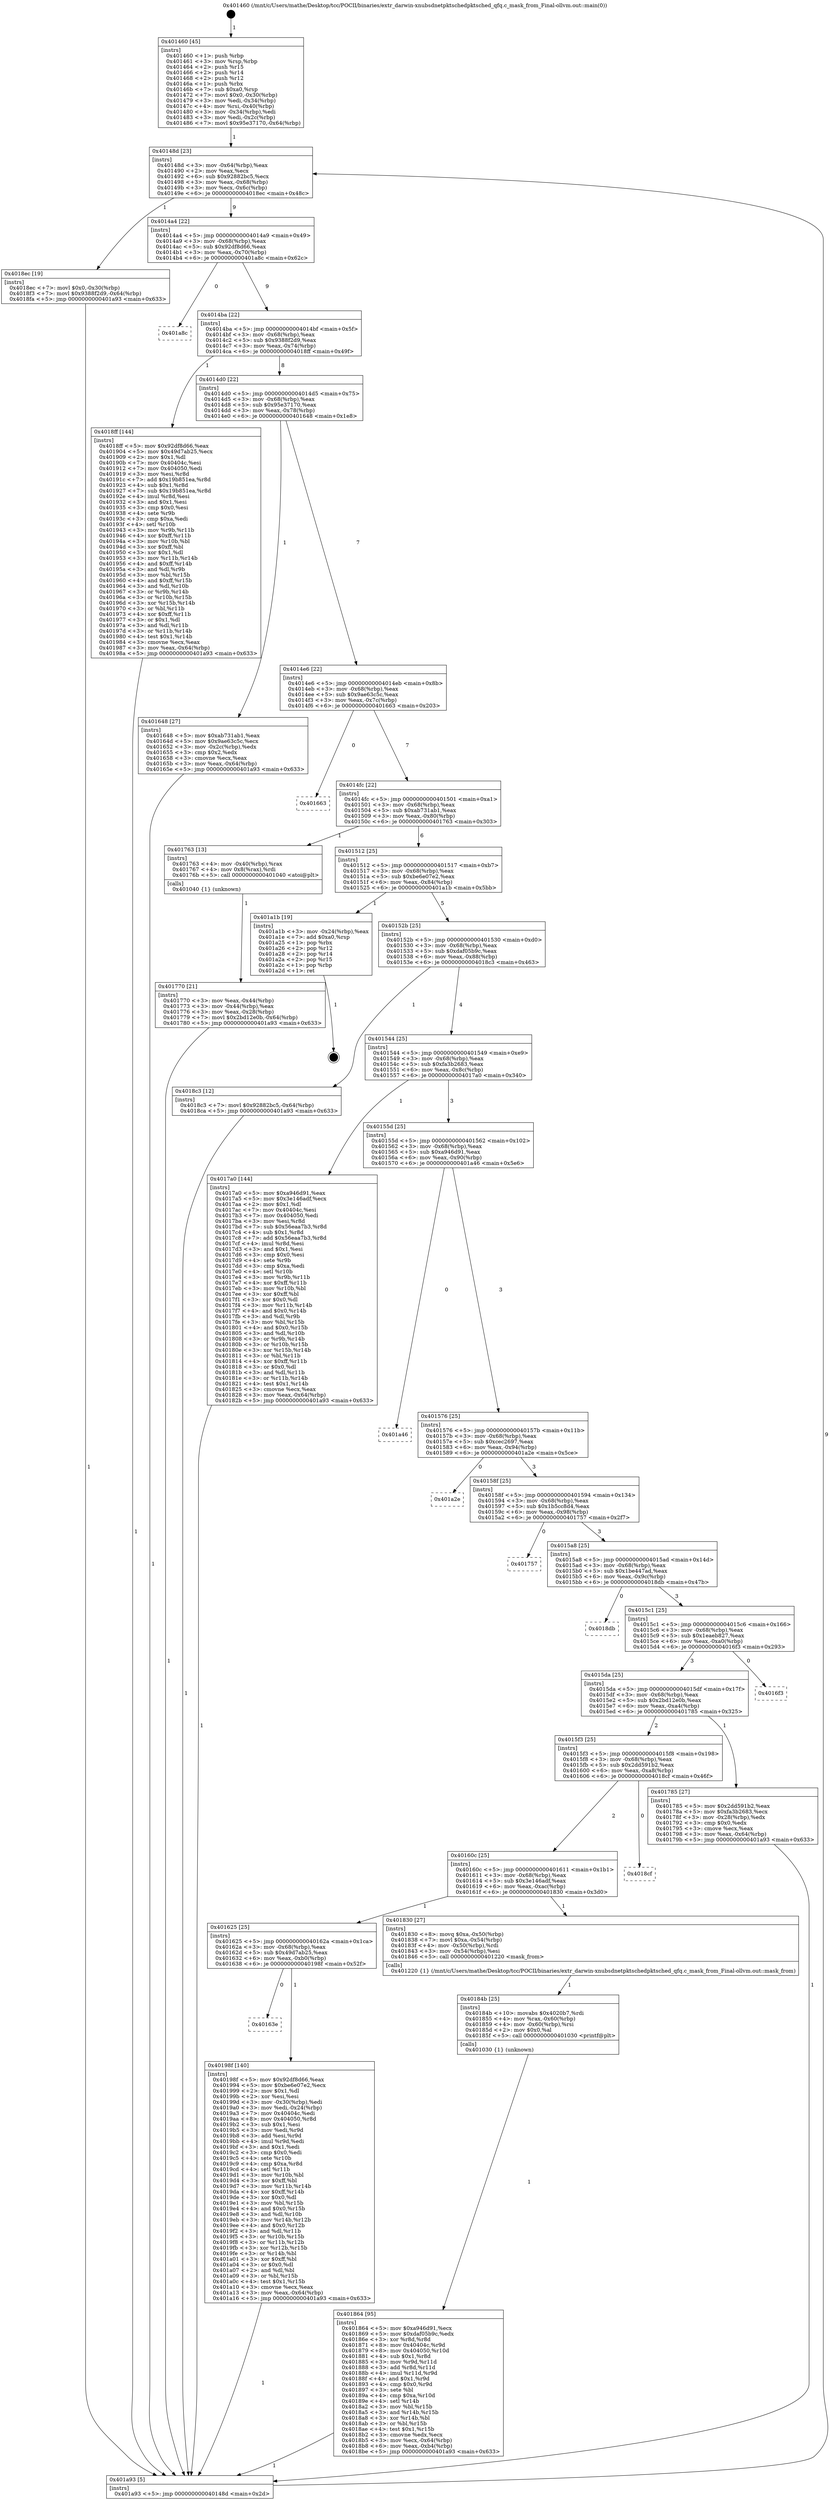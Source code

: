 digraph "0x401460" {
  label = "0x401460 (/mnt/c/Users/mathe/Desktop/tcc/POCII/binaries/extr_darwin-xnubsdnetpktschedpktsched_qfq.c_mask_from_Final-ollvm.out::main(0))"
  labelloc = "t"
  node[shape=record]

  Entry [label="",width=0.3,height=0.3,shape=circle,fillcolor=black,style=filled]
  "0x40148d" [label="{
     0x40148d [23]\l
     | [instrs]\l
     &nbsp;&nbsp;0x40148d \<+3\>: mov -0x64(%rbp),%eax\l
     &nbsp;&nbsp;0x401490 \<+2\>: mov %eax,%ecx\l
     &nbsp;&nbsp;0x401492 \<+6\>: sub $0x92882bc5,%ecx\l
     &nbsp;&nbsp;0x401498 \<+3\>: mov %eax,-0x68(%rbp)\l
     &nbsp;&nbsp;0x40149b \<+3\>: mov %ecx,-0x6c(%rbp)\l
     &nbsp;&nbsp;0x40149e \<+6\>: je 00000000004018ec \<main+0x48c\>\l
  }"]
  "0x4018ec" [label="{
     0x4018ec [19]\l
     | [instrs]\l
     &nbsp;&nbsp;0x4018ec \<+7\>: movl $0x0,-0x30(%rbp)\l
     &nbsp;&nbsp;0x4018f3 \<+7\>: movl $0x9388f2d9,-0x64(%rbp)\l
     &nbsp;&nbsp;0x4018fa \<+5\>: jmp 0000000000401a93 \<main+0x633\>\l
  }"]
  "0x4014a4" [label="{
     0x4014a4 [22]\l
     | [instrs]\l
     &nbsp;&nbsp;0x4014a4 \<+5\>: jmp 00000000004014a9 \<main+0x49\>\l
     &nbsp;&nbsp;0x4014a9 \<+3\>: mov -0x68(%rbp),%eax\l
     &nbsp;&nbsp;0x4014ac \<+5\>: sub $0x92df8d66,%eax\l
     &nbsp;&nbsp;0x4014b1 \<+3\>: mov %eax,-0x70(%rbp)\l
     &nbsp;&nbsp;0x4014b4 \<+6\>: je 0000000000401a8c \<main+0x62c\>\l
  }"]
  Exit [label="",width=0.3,height=0.3,shape=circle,fillcolor=black,style=filled,peripheries=2]
  "0x401a8c" [label="{
     0x401a8c\l
  }", style=dashed]
  "0x4014ba" [label="{
     0x4014ba [22]\l
     | [instrs]\l
     &nbsp;&nbsp;0x4014ba \<+5\>: jmp 00000000004014bf \<main+0x5f\>\l
     &nbsp;&nbsp;0x4014bf \<+3\>: mov -0x68(%rbp),%eax\l
     &nbsp;&nbsp;0x4014c2 \<+5\>: sub $0x9388f2d9,%eax\l
     &nbsp;&nbsp;0x4014c7 \<+3\>: mov %eax,-0x74(%rbp)\l
     &nbsp;&nbsp;0x4014ca \<+6\>: je 00000000004018ff \<main+0x49f\>\l
  }"]
  "0x40163e" [label="{
     0x40163e\l
  }", style=dashed]
  "0x4018ff" [label="{
     0x4018ff [144]\l
     | [instrs]\l
     &nbsp;&nbsp;0x4018ff \<+5\>: mov $0x92df8d66,%eax\l
     &nbsp;&nbsp;0x401904 \<+5\>: mov $0x49d7ab25,%ecx\l
     &nbsp;&nbsp;0x401909 \<+2\>: mov $0x1,%dl\l
     &nbsp;&nbsp;0x40190b \<+7\>: mov 0x40404c,%esi\l
     &nbsp;&nbsp;0x401912 \<+7\>: mov 0x404050,%edi\l
     &nbsp;&nbsp;0x401919 \<+3\>: mov %esi,%r8d\l
     &nbsp;&nbsp;0x40191c \<+7\>: add $0x19b851ea,%r8d\l
     &nbsp;&nbsp;0x401923 \<+4\>: sub $0x1,%r8d\l
     &nbsp;&nbsp;0x401927 \<+7\>: sub $0x19b851ea,%r8d\l
     &nbsp;&nbsp;0x40192e \<+4\>: imul %r8d,%esi\l
     &nbsp;&nbsp;0x401932 \<+3\>: and $0x1,%esi\l
     &nbsp;&nbsp;0x401935 \<+3\>: cmp $0x0,%esi\l
     &nbsp;&nbsp;0x401938 \<+4\>: sete %r9b\l
     &nbsp;&nbsp;0x40193c \<+3\>: cmp $0xa,%edi\l
     &nbsp;&nbsp;0x40193f \<+4\>: setl %r10b\l
     &nbsp;&nbsp;0x401943 \<+3\>: mov %r9b,%r11b\l
     &nbsp;&nbsp;0x401946 \<+4\>: xor $0xff,%r11b\l
     &nbsp;&nbsp;0x40194a \<+3\>: mov %r10b,%bl\l
     &nbsp;&nbsp;0x40194d \<+3\>: xor $0xff,%bl\l
     &nbsp;&nbsp;0x401950 \<+3\>: xor $0x1,%dl\l
     &nbsp;&nbsp;0x401953 \<+3\>: mov %r11b,%r14b\l
     &nbsp;&nbsp;0x401956 \<+4\>: and $0xff,%r14b\l
     &nbsp;&nbsp;0x40195a \<+3\>: and %dl,%r9b\l
     &nbsp;&nbsp;0x40195d \<+3\>: mov %bl,%r15b\l
     &nbsp;&nbsp;0x401960 \<+4\>: and $0xff,%r15b\l
     &nbsp;&nbsp;0x401964 \<+3\>: and %dl,%r10b\l
     &nbsp;&nbsp;0x401967 \<+3\>: or %r9b,%r14b\l
     &nbsp;&nbsp;0x40196a \<+3\>: or %r10b,%r15b\l
     &nbsp;&nbsp;0x40196d \<+3\>: xor %r15b,%r14b\l
     &nbsp;&nbsp;0x401970 \<+3\>: or %bl,%r11b\l
     &nbsp;&nbsp;0x401973 \<+4\>: xor $0xff,%r11b\l
     &nbsp;&nbsp;0x401977 \<+3\>: or $0x1,%dl\l
     &nbsp;&nbsp;0x40197a \<+3\>: and %dl,%r11b\l
     &nbsp;&nbsp;0x40197d \<+3\>: or %r11b,%r14b\l
     &nbsp;&nbsp;0x401980 \<+4\>: test $0x1,%r14b\l
     &nbsp;&nbsp;0x401984 \<+3\>: cmovne %ecx,%eax\l
     &nbsp;&nbsp;0x401987 \<+3\>: mov %eax,-0x64(%rbp)\l
     &nbsp;&nbsp;0x40198a \<+5\>: jmp 0000000000401a93 \<main+0x633\>\l
  }"]
  "0x4014d0" [label="{
     0x4014d0 [22]\l
     | [instrs]\l
     &nbsp;&nbsp;0x4014d0 \<+5\>: jmp 00000000004014d5 \<main+0x75\>\l
     &nbsp;&nbsp;0x4014d5 \<+3\>: mov -0x68(%rbp),%eax\l
     &nbsp;&nbsp;0x4014d8 \<+5\>: sub $0x95e37170,%eax\l
     &nbsp;&nbsp;0x4014dd \<+3\>: mov %eax,-0x78(%rbp)\l
     &nbsp;&nbsp;0x4014e0 \<+6\>: je 0000000000401648 \<main+0x1e8\>\l
  }"]
  "0x40198f" [label="{
     0x40198f [140]\l
     | [instrs]\l
     &nbsp;&nbsp;0x40198f \<+5\>: mov $0x92df8d66,%eax\l
     &nbsp;&nbsp;0x401994 \<+5\>: mov $0xbe6e07e2,%ecx\l
     &nbsp;&nbsp;0x401999 \<+2\>: mov $0x1,%dl\l
     &nbsp;&nbsp;0x40199b \<+2\>: xor %esi,%esi\l
     &nbsp;&nbsp;0x40199d \<+3\>: mov -0x30(%rbp),%edi\l
     &nbsp;&nbsp;0x4019a0 \<+3\>: mov %edi,-0x24(%rbp)\l
     &nbsp;&nbsp;0x4019a3 \<+7\>: mov 0x40404c,%edi\l
     &nbsp;&nbsp;0x4019aa \<+8\>: mov 0x404050,%r8d\l
     &nbsp;&nbsp;0x4019b2 \<+3\>: sub $0x1,%esi\l
     &nbsp;&nbsp;0x4019b5 \<+3\>: mov %edi,%r9d\l
     &nbsp;&nbsp;0x4019b8 \<+3\>: add %esi,%r9d\l
     &nbsp;&nbsp;0x4019bb \<+4\>: imul %r9d,%edi\l
     &nbsp;&nbsp;0x4019bf \<+3\>: and $0x1,%edi\l
     &nbsp;&nbsp;0x4019c2 \<+3\>: cmp $0x0,%edi\l
     &nbsp;&nbsp;0x4019c5 \<+4\>: sete %r10b\l
     &nbsp;&nbsp;0x4019c9 \<+4\>: cmp $0xa,%r8d\l
     &nbsp;&nbsp;0x4019cd \<+4\>: setl %r11b\l
     &nbsp;&nbsp;0x4019d1 \<+3\>: mov %r10b,%bl\l
     &nbsp;&nbsp;0x4019d4 \<+3\>: xor $0xff,%bl\l
     &nbsp;&nbsp;0x4019d7 \<+3\>: mov %r11b,%r14b\l
     &nbsp;&nbsp;0x4019da \<+4\>: xor $0xff,%r14b\l
     &nbsp;&nbsp;0x4019de \<+3\>: xor $0x0,%dl\l
     &nbsp;&nbsp;0x4019e1 \<+3\>: mov %bl,%r15b\l
     &nbsp;&nbsp;0x4019e4 \<+4\>: and $0x0,%r15b\l
     &nbsp;&nbsp;0x4019e8 \<+3\>: and %dl,%r10b\l
     &nbsp;&nbsp;0x4019eb \<+3\>: mov %r14b,%r12b\l
     &nbsp;&nbsp;0x4019ee \<+4\>: and $0x0,%r12b\l
     &nbsp;&nbsp;0x4019f2 \<+3\>: and %dl,%r11b\l
     &nbsp;&nbsp;0x4019f5 \<+3\>: or %r10b,%r15b\l
     &nbsp;&nbsp;0x4019f8 \<+3\>: or %r11b,%r12b\l
     &nbsp;&nbsp;0x4019fb \<+3\>: xor %r12b,%r15b\l
     &nbsp;&nbsp;0x4019fe \<+3\>: or %r14b,%bl\l
     &nbsp;&nbsp;0x401a01 \<+3\>: xor $0xff,%bl\l
     &nbsp;&nbsp;0x401a04 \<+3\>: or $0x0,%dl\l
     &nbsp;&nbsp;0x401a07 \<+2\>: and %dl,%bl\l
     &nbsp;&nbsp;0x401a09 \<+3\>: or %bl,%r15b\l
     &nbsp;&nbsp;0x401a0c \<+4\>: test $0x1,%r15b\l
     &nbsp;&nbsp;0x401a10 \<+3\>: cmovne %ecx,%eax\l
     &nbsp;&nbsp;0x401a13 \<+3\>: mov %eax,-0x64(%rbp)\l
     &nbsp;&nbsp;0x401a16 \<+5\>: jmp 0000000000401a93 \<main+0x633\>\l
  }"]
  "0x401648" [label="{
     0x401648 [27]\l
     | [instrs]\l
     &nbsp;&nbsp;0x401648 \<+5\>: mov $0xab731ab1,%eax\l
     &nbsp;&nbsp;0x40164d \<+5\>: mov $0x9ae63c5c,%ecx\l
     &nbsp;&nbsp;0x401652 \<+3\>: mov -0x2c(%rbp),%edx\l
     &nbsp;&nbsp;0x401655 \<+3\>: cmp $0x2,%edx\l
     &nbsp;&nbsp;0x401658 \<+3\>: cmovne %ecx,%eax\l
     &nbsp;&nbsp;0x40165b \<+3\>: mov %eax,-0x64(%rbp)\l
     &nbsp;&nbsp;0x40165e \<+5\>: jmp 0000000000401a93 \<main+0x633\>\l
  }"]
  "0x4014e6" [label="{
     0x4014e6 [22]\l
     | [instrs]\l
     &nbsp;&nbsp;0x4014e6 \<+5\>: jmp 00000000004014eb \<main+0x8b\>\l
     &nbsp;&nbsp;0x4014eb \<+3\>: mov -0x68(%rbp),%eax\l
     &nbsp;&nbsp;0x4014ee \<+5\>: sub $0x9ae63c5c,%eax\l
     &nbsp;&nbsp;0x4014f3 \<+3\>: mov %eax,-0x7c(%rbp)\l
     &nbsp;&nbsp;0x4014f6 \<+6\>: je 0000000000401663 \<main+0x203\>\l
  }"]
  "0x401a93" [label="{
     0x401a93 [5]\l
     | [instrs]\l
     &nbsp;&nbsp;0x401a93 \<+5\>: jmp 000000000040148d \<main+0x2d\>\l
  }"]
  "0x401460" [label="{
     0x401460 [45]\l
     | [instrs]\l
     &nbsp;&nbsp;0x401460 \<+1\>: push %rbp\l
     &nbsp;&nbsp;0x401461 \<+3\>: mov %rsp,%rbp\l
     &nbsp;&nbsp;0x401464 \<+2\>: push %r15\l
     &nbsp;&nbsp;0x401466 \<+2\>: push %r14\l
     &nbsp;&nbsp;0x401468 \<+2\>: push %r12\l
     &nbsp;&nbsp;0x40146a \<+1\>: push %rbx\l
     &nbsp;&nbsp;0x40146b \<+7\>: sub $0xa0,%rsp\l
     &nbsp;&nbsp;0x401472 \<+7\>: movl $0x0,-0x30(%rbp)\l
     &nbsp;&nbsp;0x401479 \<+3\>: mov %edi,-0x34(%rbp)\l
     &nbsp;&nbsp;0x40147c \<+4\>: mov %rsi,-0x40(%rbp)\l
     &nbsp;&nbsp;0x401480 \<+3\>: mov -0x34(%rbp),%edi\l
     &nbsp;&nbsp;0x401483 \<+3\>: mov %edi,-0x2c(%rbp)\l
     &nbsp;&nbsp;0x401486 \<+7\>: movl $0x95e37170,-0x64(%rbp)\l
  }"]
  "0x401864" [label="{
     0x401864 [95]\l
     | [instrs]\l
     &nbsp;&nbsp;0x401864 \<+5\>: mov $0xa946d91,%ecx\l
     &nbsp;&nbsp;0x401869 \<+5\>: mov $0xdaf05b9c,%edx\l
     &nbsp;&nbsp;0x40186e \<+3\>: xor %r8d,%r8d\l
     &nbsp;&nbsp;0x401871 \<+8\>: mov 0x40404c,%r9d\l
     &nbsp;&nbsp;0x401879 \<+8\>: mov 0x404050,%r10d\l
     &nbsp;&nbsp;0x401881 \<+4\>: sub $0x1,%r8d\l
     &nbsp;&nbsp;0x401885 \<+3\>: mov %r9d,%r11d\l
     &nbsp;&nbsp;0x401888 \<+3\>: add %r8d,%r11d\l
     &nbsp;&nbsp;0x40188b \<+4\>: imul %r11d,%r9d\l
     &nbsp;&nbsp;0x40188f \<+4\>: and $0x1,%r9d\l
     &nbsp;&nbsp;0x401893 \<+4\>: cmp $0x0,%r9d\l
     &nbsp;&nbsp;0x401897 \<+3\>: sete %bl\l
     &nbsp;&nbsp;0x40189a \<+4\>: cmp $0xa,%r10d\l
     &nbsp;&nbsp;0x40189e \<+4\>: setl %r14b\l
     &nbsp;&nbsp;0x4018a2 \<+3\>: mov %bl,%r15b\l
     &nbsp;&nbsp;0x4018a5 \<+3\>: and %r14b,%r15b\l
     &nbsp;&nbsp;0x4018a8 \<+3\>: xor %r14b,%bl\l
     &nbsp;&nbsp;0x4018ab \<+3\>: or %bl,%r15b\l
     &nbsp;&nbsp;0x4018ae \<+4\>: test $0x1,%r15b\l
     &nbsp;&nbsp;0x4018b2 \<+3\>: cmovne %edx,%ecx\l
     &nbsp;&nbsp;0x4018b5 \<+3\>: mov %ecx,-0x64(%rbp)\l
     &nbsp;&nbsp;0x4018b8 \<+6\>: mov %eax,-0xb4(%rbp)\l
     &nbsp;&nbsp;0x4018be \<+5\>: jmp 0000000000401a93 \<main+0x633\>\l
  }"]
  "0x401663" [label="{
     0x401663\l
  }", style=dashed]
  "0x4014fc" [label="{
     0x4014fc [22]\l
     | [instrs]\l
     &nbsp;&nbsp;0x4014fc \<+5\>: jmp 0000000000401501 \<main+0xa1\>\l
     &nbsp;&nbsp;0x401501 \<+3\>: mov -0x68(%rbp),%eax\l
     &nbsp;&nbsp;0x401504 \<+5\>: sub $0xab731ab1,%eax\l
     &nbsp;&nbsp;0x401509 \<+3\>: mov %eax,-0x80(%rbp)\l
     &nbsp;&nbsp;0x40150c \<+6\>: je 0000000000401763 \<main+0x303\>\l
  }"]
  "0x40184b" [label="{
     0x40184b [25]\l
     | [instrs]\l
     &nbsp;&nbsp;0x40184b \<+10\>: movabs $0x4020b7,%rdi\l
     &nbsp;&nbsp;0x401855 \<+4\>: mov %rax,-0x60(%rbp)\l
     &nbsp;&nbsp;0x401859 \<+4\>: mov -0x60(%rbp),%rsi\l
     &nbsp;&nbsp;0x40185d \<+2\>: mov $0x0,%al\l
     &nbsp;&nbsp;0x40185f \<+5\>: call 0000000000401030 \<printf@plt\>\l
     | [calls]\l
     &nbsp;&nbsp;0x401030 \{1\} (unknown)\l
  }"]
  "0x401763" [label="{
     0x401763 [13]\l
     | [instrs]\l
     &nbsp;&nbsp;0x401763 \<+4\>: mov -0x40(%rbp),%rax\l
     &nbsp;&nbsp;0x401767 \<+4\>: mov 0x8(%rax),%rdi\l
     &nbsp;&nbsp;0x40176b \<+5\>: call 0000000000401040 \<atoi@plt\>\l
     | [calls]\l
     &nbsp;&nbsp;0x401040 \{1\} (unknown)\l
  }"]
  "0x401512" [label="{
     0x401512 [25]\l
     | [instrs]\l
     &nbsp;&nbsp;0x401512 \<+5\>: jmp 0000000000401517 \<main+0xb7\>\l
     &nbsp;&nbsp;0x401517 \<+3\>: mov -0x68(%rbp),%eax\l
     &nbsp;&nbsp;0x40151a \<+5\>: sub $0xbe6e07e2,%eax\l
     &nbsp;&nbsp;0x40151f \<+6\>: mov %eax,-0x84(%rbp)\l
     &nbsp;&nbsp;0x401525 \<+6\>: je 0000000000401a1b \<main+0x5bb\>\l
  }"]
  "0x401770" [label="{
     0x401770 [21]\l
     | [instrs]\l
     &nbsp;&nbsp;0x401770 \<+3\>: mov %eax,-0x44(%rbp)\l
     &nbsp;&nbsp;0x401773 \<+3\>: mov -0x44(%rbp),%eax\l
     &nbsp;&nbsp;0x401776 \<+3\>: mov %eax,-0x28(%rbp)\l
     &nbsp;&nbsp;0x401779 \<+7\>: movl $0x2bd12e0b,-0x64(%rbp)\l
     &nbsp;&nbsp;0x401780 \<+5\>: jmp 0000000000401a93 \<main+0x633\>\l
  }"]
  "0x401625" [label="{
     0x401625 [25]\l
     | [instrs]\l
     &nbsp;&nbsp;0x401625 \<+5\>: jmp 000000000040162a \<main+0x1ca\>\l
     &nbsp;&nbsp;0x40162a \<+3\>: mov -0x68(%rbp),%eax\l
     &nbsp;&nbsp;0x40162d \<+5\>: sub $0x49d7ab25,%eax\l
     &nbsp;&nbsp;0x401632 \<+6\>: mov %eax,-0xb0(%rbp)\l
     &nbsp;&nbsp;0x401638 \<+6\>: je 000000000040198f \<main+0x52f\>\l
  }"]
  "0x401a1b" [label="{
     0x401a1b [19]\l
     | [instrs]\l
     &nbsp;&nbsp;0x401a1b \<+3\>: mov -0x24(%rbp),%eax\l
     &nbsp;&nbsp;0x401a1e \<+7\>: add $0xa0,%rsp\l
     &nbsp;&nbsp;0x401a25 \<+1\>: pop %rbx\l
     &nbsp;&nbsp;0x401a26 \<+2\>: pop %r12\l
     &nbsp;&nbsp;0x401a28 \<+2\>: pop %r14\l
     &nbsp;&nbsp;0x401a2a \<+2\>: pop %r15\l
     &nbsp;&nbsp;0x401a2c \<+1\>: pop %rbp\l
     &nbsp;&nbsp;0x401a2d \<+1\>: ret\l
  }"]
  "0x40152b" [label="{
     0x40152b [25]\l
     | [instrs]\l
     &nbsp;&nbsp;0x40152b \<+5\>: jmp 0000000000401530 \<main+0xd0\>\l
     &nbsp;&nbsp;0x401530 \<+3\>: mov -0x68(%rbp),%eax\l
     &nbsp;&nbsp;0x401533 \<+5\>: sub $0xdaf05b9c,%eax\l
     &nbsp;&nbsp;0x401538 \<+6\>: mov %eax,-0x88(%rbp)\l
     &nbsp;&nbsp;0x40153e \<+6\>: je 00000000004018c3 \<main+0x463\>\l
  }"]
  "0x401830" [label="{
     0x401830 [27]\l
     | [instrs]\l
     &nbsp;&nbsp;0x401830 \<+8\>: movq $0xa,-0x50(%rbp)\l
     &nbsp;&nbsp;0x401838 \<+7\>: movl $0xa,-0x54(%rbp)\l
     &nbsp;&nbsp;0x40183f \<+4\>: mov -0x50(%rbp),%rdi\l
     &nbsp;&nbsp;0x401843 \<+3\>: mov -0x54(%rbp),%esi\l
     &nbsp;&nbsp;0x401846 \<+5\>: call 0000000000401220 \<mask_from\>\l
     | [calls]\l
     &nbsp;&nbsp;0x401220 \{1\} (/mnt/c/Users/mathe/Desktop/tcc/POCII/binaries/extr_darwin-xnubsdnetpktschedpktsched_qfq.c_mask_from_Final-ollvm.out::mask_from)\l
  }"]
  "0x4018c3" [label="{
     0x4018c3 [12]\l
     | [instrs]\l
     &nbsp;&nbsp;0x4018c3 \<+7\>: movl $0x92882bc5,-0x64(%rbp)\l
     &nbsp;&nbsp;0x4018ca \<+5\>: jmp 0000000000401a93 \<main+0x633\>\l
  }"]
  "0x401544" [label="{
     0x401544 [25]\l
     | [instrs]\l
     &nbsp;&nbsp;0x401544 \<+5\>: jmp 0000000000401549 \<main+0xe9\>\l
     &nbsp;&nbsp;0x401549 \<+3\>: mov -0x68(%rbp),%eax\l
     &nbsp;&nbsp;0x40154c \<+5\>: sub $0xfa3b2683,%eax\l
     &nbsp;&nbsp;0x401551 \<+6\>: mov %eax,-0x8c(%rbp)\l
     &nbsp;&nbsp;0x401557 \<+6\>: je 00000000004017a0 \<main+0x340\>\l
  }"]
  "0x40160c" [label="{
     0x40160c [25]\l
     | [instrs]\l
     &nbsp;&nbsp;0x40160c \<+5\>: jmp 0000000000401611 \<main+0x1b1\>\l
     &nbsp;&nbsp;0x401611 \<+3\>: mov -0x68(%rbp),%eax\l
     &nbsp;&nbsp;0x401614 \<+5\>: sub $0x3e146adf,%eax\l
     &nbsp;&nbsp;0x401619 \<+6\>: mov %eax,-0xac(%rbp)\l
     &nbsp;&nbsp;0x40161f \<+6\>: je 0000000000401830 \<main+0x3d0\>\l
  }"]
  "0x4017a0" [label="{
     0x4017a0 [144]\l
     | [instrs]\l
     &nbsp;&nbsp;0x4017a0 \<+5\>: mov $0xa946d91,%eax\l
     &nbsp;&nbsp;0x4017a5 \<+5\>: mov $0x3e146adf,%ecx\l
     &nbsp;&nbsp;0x4017aa \<+2\>: mov $0x1,%dl\l
     &nbsp;&nbsp;0x4017ac \<+7\>: mov 0x40404c,%esi\l
     &nbsp;&nbsp;0x4017b3 \<+7\>: mov 0x404050,%edi\l
     &nbsp;&nbsp;0x4017ba \<+3\>: mov %esi,%r8d\l
     &nbsp;&nbsp;0x4017bd \<+7\>: sub $0x56eaa7b3,%r8d\l
     &nbsp;&nbsp;0x4017c4 \<+4\>: sub $0x1,%r8d\l
     &nbsp;&nbsp;0x4017c8 \<+7\>: add $0x56eaa7b3,%r8d\l
     &nbsp;&nbsp;0x4017cf \<+4\>: imul %r8d,%esi\l
     &nbsp;&nbsp;0x4017d3 \<+3\>: and $0x1,%esi\l
     &nbsp;&nbsp;0x4017d6 \<+3\>: cmp $0x0,%esi\l
     &nbsp;&nbsp;0x4017d9 \<+4\>: sete %r9b\l
     &nbsp;&nbsp;0x4017dd \<+3\>: cmp $0xa,%edi\l
     &nbsp;&nbsp;0x4017e0 \<+4\>: setl %r10b\l
     &nbsp;&nbsp;0x4017e4 \<+3\>: mov %r9b,%r11b\l
     &nbsp;&nbsp;0x4017e7 \<+4\>: xor $0xff,%r11b\l
     &nbsp;&nbsp;0x4017eb \<+3\>: mov %r10b,%bl\l
     &nbsp;&nbsp;0x4017ee \<+3\>: xor $0xff,%bl\l
     &nbsp;&nbsp;0x4017f1 \<+3\>: xor $0x0,%dl\l
     &nbsp;&nbsp;0x4017f4 \<+3\>: mov %r11b,%r14b\l
     &nbsp;&nbsp;0x4017f7 \<+4\>: and $0x0,%r14b\l
     &nbsp;&nbsp;0x4017fb \<+3\>: and %dl,%r9b\l
     &nbsp;&nbsp;0x4017fe \<+3\>: mov %bl,%r15b\l
     &nbsp;&nbsp;0x401801 \<+4\>: and $0x0,%r15b\l
     &nbsp;&nbsp;0x401805 \<+3\>: and %dl,%r10b\l
     &nbsp;&nbsp;0x401808 \<+3\>: or %r9b,%r14b\l
     &nbsp;&nbsp;0x40180b \<+3\>: or %r10b,%r15b\l
     &nbsp;&nbsp;0x40180e \<+3\>: xor %r15b,%r14b\l
     &nbsp;&nbsp;0x401811 \<+3\>: or %bl,%r11b\l
     &nbsp;&nbsp;0x401814 \<+4\>: xor $0xff,%r11b\l
     &nbsp;&nbsp;0x401818 \<+3\>: or $0x0,%dl\l
     &nbsp;&nbsp;0x40181b \<+3\>: and %dl,%r11b\l
     &nbsp;&nbsp;0x40181e \<+3\>: or %r11b,%r14b\l
     &nbsp;&nbsp;0x401821 \<+4\>: test $0x1,%r14b\l
     &nbsp;&nbsp;0x401825 \<+3\>: cmovne %ecx,%eax\l
     &nbsp;&nbsp;0x401828 \<+3\>: mov %eax,-0x64(%rbp)\l
     &nbsp;&nbsp;0x40182b \<+5\>: jmp 0000000000401a93 \<main+0x633\>\l
  }"]
  "0x40155d" [label="{
     0x40155d [25]\l
     | [instrs]\l
     &nbsp;&nbsp;0x40155d \<+5\>: jmp 0000000000401562 \<main+0x102\>\l
     &nbsp;&nbsp;0x401562 \<+3\>: mov -0x68(%rbp),%eax\l
     &nbsp;&nbsp;0x401565 \<+5\>: sub $0xa946d91,%eax\l
     &nbsp;&nbsp;0x40156a \<+6\>: mov %eax,-0x90(%rbp)\l
     &nbsp;&nbsp;0x401570 \<+6\>: je 0000000000401a46 \<main+0x5e6\>\l
  }"]
  "0x4018cf" [label="{
     0x4018cf\l
  }", style=dashed]
  "0x401a46" [label="{
     0x401a46\l
  }", style=dashed]
  "0x401576" [label="{
     0x401576 [25]\l
     | [instrs]\l
     &nbsp;&nbsp;0x401576 \<+5\>: jmp 000000000040157b \<main+0x11b\>\l
     &nbsp;&nbsp;0x40157b \<+3\>: mov -0x68(%rbp),%eax\l
     &nbsp;&nbsp;0x40157e \<+5\>: sub $0xcec2697,%eax\l
     &nbsp;&nbsp;0x401583 \<+6\>: mov %eax,-0x94(%rbp)\l
     &nbsp;&nbsp;0x401589 \<+6\>: je 0000000000401a2e \<main+0x5ce\>\l
  }"]
  "0x4015f3" [label="{
     0x4015f3 [25]\l
     | [instrs]\l
     &nbsp;&nbsp;0x4015f3 \<+5\>: jmp 00000000004015f8 \<main+0x198\>\l
     &nbsp;&nbsp;0x4015f8 \<+3\>: mov -0x68(%rbp),%eax\l
     &nbsp;&nbsp;0x4015fb \<+5\>: sub $0x2dd591b2,%eax\l
     &nbsp;&nbsp;0x401600 \<+6\>: mov %eax,-0xa8(%rbp)\l
     &nbsp;&nbsp;0x401606 \<+6\>: je 00000000004018cf \<main+0x46f\>\l
  }"]
  "0x401a2e" [label="{
     0x401a2e\l
  }", style=dashed]
  "0x40158f" [label="{
     0x40158f [25]\l
     | [instrs]\l
     &nbsp;&nbsp;0x40158f \<+5\>: jmp 0000000000401594 \<main+0x134\>\l
     &nbsp;&nbsp;0x401594 \<+3\>: mov -0x68(%rbp),%eax\l
     &nbsp;&nbsp;0x401597 \<+5\>: sub $0x1b5cc8d4,%eax\l
     &nbsp;&nbsp;0x40159c \<+6\>: mov %eax,-0x98(%rbp)\l
     &nbsp;&nbsp;0x4015a2 \<+6\>: je 0000000000401757 \<main+0x2f7\>\l
  }"]
  "0x401785" [label="{
     0x401785 [27]\l
     | [instrs]\l
     &nbsp;&nbsp;0x401785 \<+5\>: mov $0x2dd591b2,%eax\l
     &nbsp;&nbsp;0x40178a \<+5\>: mov $0xfa3b2683,%ecx\l
     &nbsp;&nbsp;0x40178f \<+3\>: mov -0x28(%rbp),%edx\l
     &nbsp;&nbsp;0x401792 \<+3\>: cmp $0x0,%edx\l
     &nbsp;&nbsp;0x401795 \<+3\>: cmove %ecx,%eax\l
     &nbsp;&nbsp;0x401798 \<+3\>: mov %eax,-0x64(%rbp)\l
     &nbsp;&nbsp;0x40179b \<+5\>: jmp 0000000000401a93 \<main+0x633\>\l
  }"]
  "0x401757" [label="{
     0x401757\l
  }", style=dashed]
  "0x4015a8" [label="{
     0x4015a8 [25]\l
     | [instrs]\l
     &nbsp;&nbsp;0x4015a8 \<+5\>: jmp 00000000004015ad \<main+0x14d\>\l
     &nbsp;&nbsp;0x4015ad \<+3\>: mov -0x68(%rbp),%eax\l
     &nbsp;&nbsp;0x4015b0 \<+5\>: sub $0x1be447ad,%eax\l
     &nbsp;&nbsp;0x4015b5 \<+6\>: mov %eax,-0x9c(%rbp)\l
     &nbsp;&nbsp;0x4015bb \<+6\>: je 00000000004018db \<main+0x47b\>\l
  }"]
  "0x4015da" [label="{
     0x4015da [25]\l
     | [instrs]\l
     &nbsp;&nbsp;0x4015da \<+5\>: jmp 00000000004015df \<main+0x17f\>\l
     &nbsp;&nbsp;0x4015df \<+3\>: mov -0x68(%rbp),%eax\l
     &nbsp;&nbsp;0x4015e2 \<+5\>: sub $0x2bd12e0b,%eax\l
     &nbsp;&nbsp;0x4015e7 \<+6\>: mov %eax,-0xa4(%rbp)\l
     &nbsp;&nbsp;0x4015ed \<+6\>: je 0000000000401785 \<main+0x325\>\l
  }"]
  "0x4018db" [label="{
     0x4018db\l
  }", style=dashed]
  "0x4015c1" [label="{
     0x4015c1 [25]\l
     | [instrs]\l
     &nbsp;&nbsp;0x4015c1 \<+5\>: jmp 00000000004015c6 \<main+0x166\>\l
     &nbsp;&nbsp;0x4015c6 \<+3\>: mov -0x68(%rbp),%eax\l
     &nbsp;&nbsp;0x4015c9 \<+5\>: sub $0x1eaeb827,%eax\l
     &nbsp;&nbsp;0x4015ce \<+6\>: mov %eax,-0xa0(%rbp)\l
     &nbsp;&nbsp;0x4015d4 \<+6\>: je 00000000004016f3 \<main+0x293\>\l
  }"]
  "0x4016f3" [label="{
     0x4016f3\l
  }", style=dashed]
  Entry -> "0x401460" [label=" 1"]
  "0x40148d" -> "0x4018ec" [label=" 1"]
  "0x40148d" -> "0x4014a4" [label=" 9"]
  "0x401a1b" -> Exit [label=" 1"]
  "0x4014a4" -> "0x401a8c" [label=" 0"]
  "0x4014a4" -> "0x4014ba" [label=" 9"]
  "0x40198f" -> "0x401a93" [label=" 1"]
  "0x4014ba" -> "0x4018ff" [label=" 1"]
  "0x4014ba" -> "0x4014d0" [label=" 8"]
  "0x401625" -> "0x40163e" [label=" 0"]
  "0x4014d0" -> "0x401648" [label=" 1"]
  "0x4014d0" -> "0x4014e6" [label=" 7"]
  "0x401648" -> "0x401a93" [label=" 1"]
  "0x401460" -> "0x40148d" [label=" 1"]
  "0x401a93" -> "0x40148d" [label=" 9"]
  "0x401625" -> "0x40198f" [label=" 1"]
  "0x4014e6" -> "0x401663" [label=" 0"]
  "0x4014e6" -> "0x4014fc" [label=" 7"]
  "0x4018ff" -> "0x401a93" [label=" 1"]
  "0x4014fc" -> "0x401763" [label=" 1"]
  "0x4014fc" -> "0x401512" [label=" 6"]
  "0x401763" -> "0x401770" [label=" 1"]
  "0x401770" -> "0x401a93" [label=" 1"]
  "0x4018ec" -> "0x401a93" [label=" 1"]
  "0x401512" -> "0x401a1b" [label=" 1"]
  "0x401512" -> "0x40152b" [label=" 5"]
  "0x4018c3" -> "0x401a93" [label=" 1"]
  "0x40152b" -> "0x4018c3" [label=" 1"]
  "0x40152b" -> "0x401544" [label=" 4"]
  "0x401864" -> "0x401a93" [label=" 1"]
  "0x401544" -> "0x4017a0" [label=" 1"]
  "0x401544" -> "0x40155d" [label=" 3"]
  "0x401830" -> "0x40184b" [label=" 1"]
  "0x40155d" -> "0x401a46" [label=" 0"]
  "0x40155d" -> "0x401576" [label=" 3"]
  "0x40160c" -> "0x401625" [label=" 1"]
  "0x401576" -> "0x401a2e" [label=" 0"]
  "0x401576" -> "0x40158f" [label=" 3"]
  "0x40184b" -> "0x401864" [label=" 1"]
  "0x40158f" -> "0x401757" [label=" 0"]
  "0x40158f" -> "0x4015a8" [label=" 3"]
  "0x4015f3" -> "0x40160c" [label=" 2"]
  "0x4015a8" -> "0x4018db" [label=" 0"]
  "0x4015a8" -> "0x4015c1" [label=" 3"]
  "0x40160c" -> "0x401830" [label=" 1"]
  "0x4015c1" -> "0x4016f3" [label=" 0"]
  "0x4015c1" -> "0x4015da" [label=" 3"]
  "0x4015f3" -> "0x4018cf" [label=" 0"]
  "0x4015da" -> "0x401785" [label=" 1"]
  "0x4015da" -> "0x4015f3" [label=" 2"]
  "0x401785" -> "0x401a93" [label=" 1"]
  "0x4017a0" -> "0x401a93" [label=" 1"]
}
